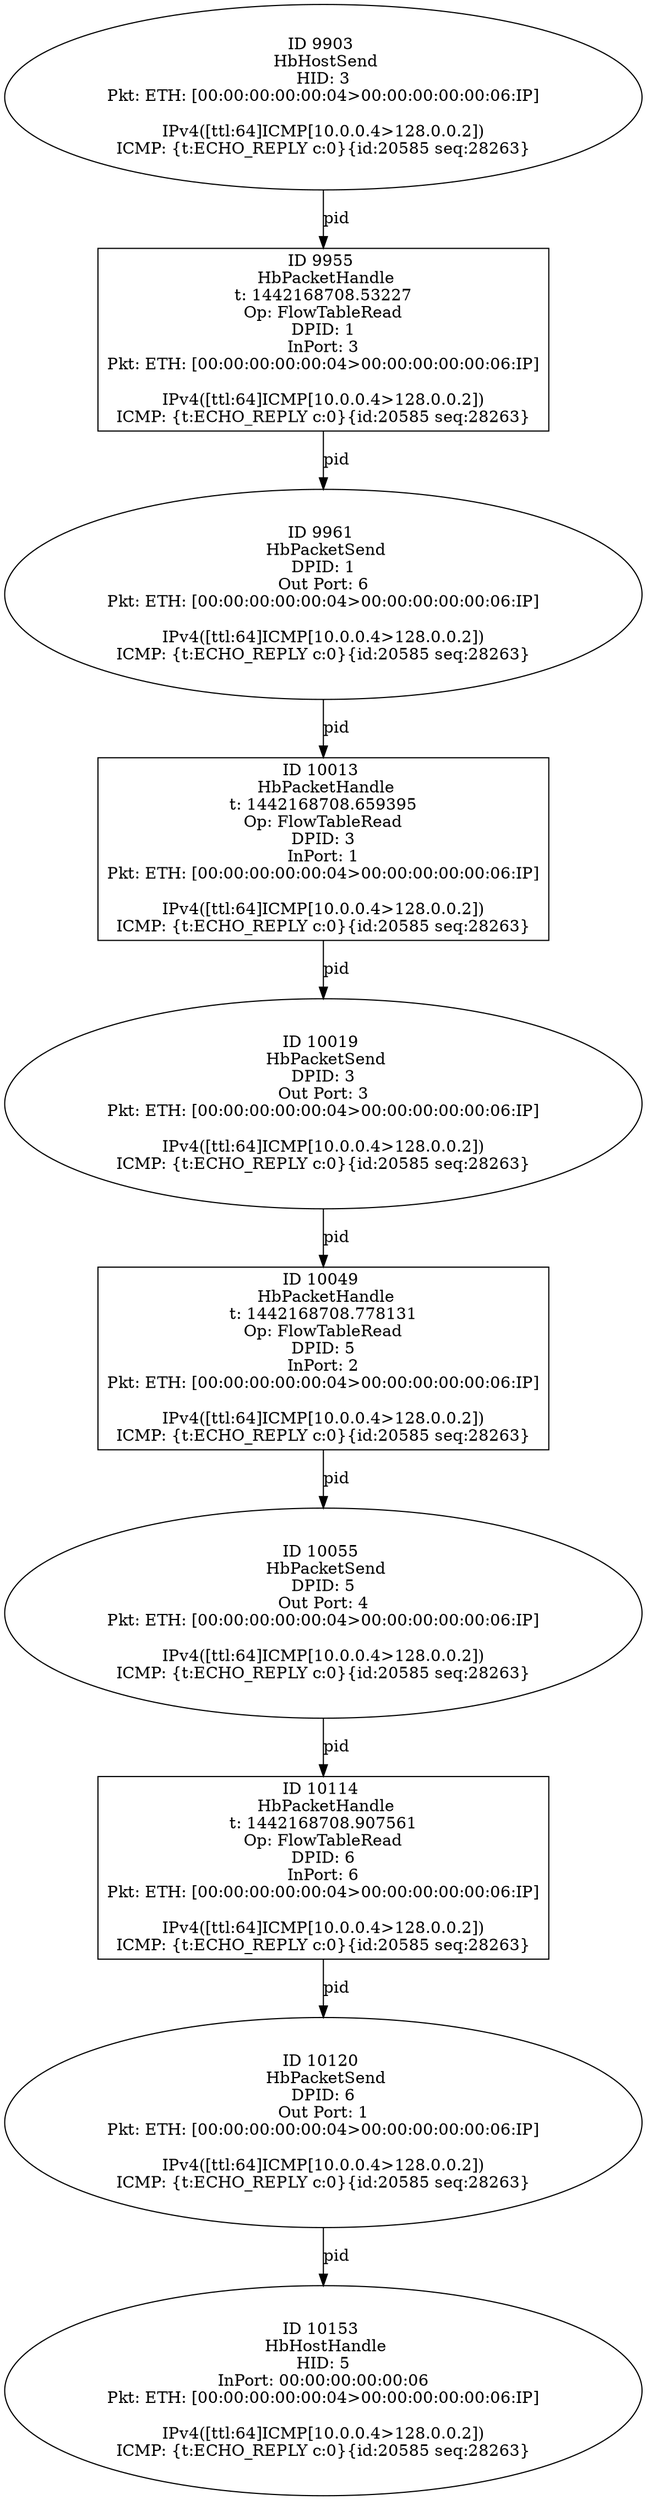 strict digraph G {
10049 [shape=box, event=<hb_events.HbPacketHandle object at 0x108ed12d0>, label="ID 10049 
 HbPacketHandle
t: 1442168708.778131
Op: FlowTableRead
DPID: 5
InPort: 2
Pkt: ETH: [00:00:00:00:00:04>00:00:00:00:00:06:IP]

IPv4([ttl:64]ICMP[10.0.0.4>128.0.0.2])
ICMP: {t:ECHO_REPLY c:0}{id:20585 seq:28263}"];
10114 [shape=box, event=<hb_events.HbPacketHandle object at 0x108f04590>, label="ID 10114 
 HbPacketHandle
t: 1442168708.907561
Op: FlowTableRead
DPID: 6
InPort: 6
Pkt: ETH: [00:00:00:00:00:04>00:00:00:00:00:06:IP]

IPv4([ttl:64]ICMP[10.0.0.4>128.0.0.2])
ICMP: {t:ECHO_REPLY c:0}{id:20585 seq:28263}"];
9955 [shape=box, event=<hb_events.HbPacketHandle object at 0x108e8af90>, label="ID 9955 
 HbPacketHandle
t: 1442168708.53227
Op: FlowTableRead
DPID: 1
InPort: 3
Pkt: ETH: [00:00:00:00:00:04>00:00:00:00:00:06:IP]

IPv4([ttl:64]ICMP[10.0.0.4>128.0.0.2])
ICMP: {t:ECHO_REPLY c:0}{id:20585 seq:28263}"];
10055 [shape=oval, event=<hb_events.HbPacketSend object at 0x108ede3d0>, label="ID 10055 
 HbPacketSend
DPID: 5
Out Port: 4
Pkt: ETH: [00:00:00:00:00:04>00:00:00:00:00:06:IP]

IPv4([ttl:64]ICMP[10.0.0.4>128.0.0.2])
ICMP: {t:ECHO_REPLY c:0}{id:20585 seq:28263}"];
10120 [shape=oval, event=<hb_events.HbPacketSend object at 0x108f17750>, label="ID 10120 
 HbPacketSend
DPID: 6
Out Port: 1
Pkt: ETH: [00:00:00:00:00:04>00:00:00:00:00:06:IP]

IPv4([ttl:64]ICMP[10.0.0.4>128.0.0.2])
ICMP: {t:ECHO_REPLY c:0}{id:20585 seq:28263}"];
9961 [shape=oval, event=<hb_events.HbPacketSend object at 0x108e84ad0>, label="ID 9961 
 HbPacketSend
DPID: 1
Out Port: 6
Pkt: ETH: [00:00:00:00:00:04>00:00:00:00:00:06:IP]

IPv4([ttl:64]ICMP[10.0.0.4>128.0.0.2])
ICMP: {t:ECHO_REPLY c:0}{id:20585 seq:28263}"];
9903 [shape=oval, event=<hb_events.HbHostSend object at 0x108e5f650>, label="ID 9903 
 HbHostSend
HID: 3
Pkt: ETH: [00:00:00:00:00:04>00:00:00:00:00:06:IP]

IPv4([ttl:64]ICMP[10.0.0.4>128.0.0.2])
ICMP: {t:ECHO_REPLY c:0}{id:20585 seq:28263}"];
10019 [shape=oval, event=<hb_events.HbPacketSend object at 0x108ebd390>, label="ID 10019 
 HbPacketSend
DPID: 3
Out Port: 3
Pkt: ETH: [00:00:00:00:00:04>00:00:00:00:00:06:IP]

IPv4([ttl:64]ICMP[10.0.0.4>128.0.0.2])
ICMP: {t:ECHO_REPLY c:0}{id:20585 seq:28263}"];
10153 [shape=oval, event=<hb_events.HbHostHandle object at 0x108f34ad0>, label="ID 10153 
 HbHostHandle
HID: 5
InPort: 00:00:00:00:00:06
Pkt: ETH: [00:00:00:00:00:04>00:00:00:00:00:06:IP]

IPv4([ttl:64]ICMP[10.0.0.4>128.0.0.2])
ICMP: {t:ECHO_REPLY c:0}{id:20585 seq:28263}"];
10013 [shape=box, event=<hb_events.HbPacketHandle object at 0x108ebd790>, label="ID 10013 
 HbPacketHandle
t: 1442168708.659395
Op: FlowTableRead
DPID: 3
InPort: 1
Pkt: ETH: [00:00:00:00:00:04>00:00:00:00:00:06:IP]

IPv4([ttl:64]ICMP[10.0.0.4>128.0.0.2])
ICMP: {t:ECHO_REPLY c:0}{id:20585 seq:28263}"];
10049 -> 10055  [rel=pid, label=pid];
10114 -> 10120  [rel=pid, label=pid];
9955 -> 9961  [rel=pid, label=pid];
10055 -> 10114  [rel=pid, label=pid];
10120 -> 10153  [rel=pid, label=pid];
9961 -> 10013  [rel=pid, label=pid];
9903 -> 9955  [rel=pid, label=pid];
10019 -> 10049  [rel=pid, label=pid];
10013 -> 10019  [rel=pid, label=pid];
}
